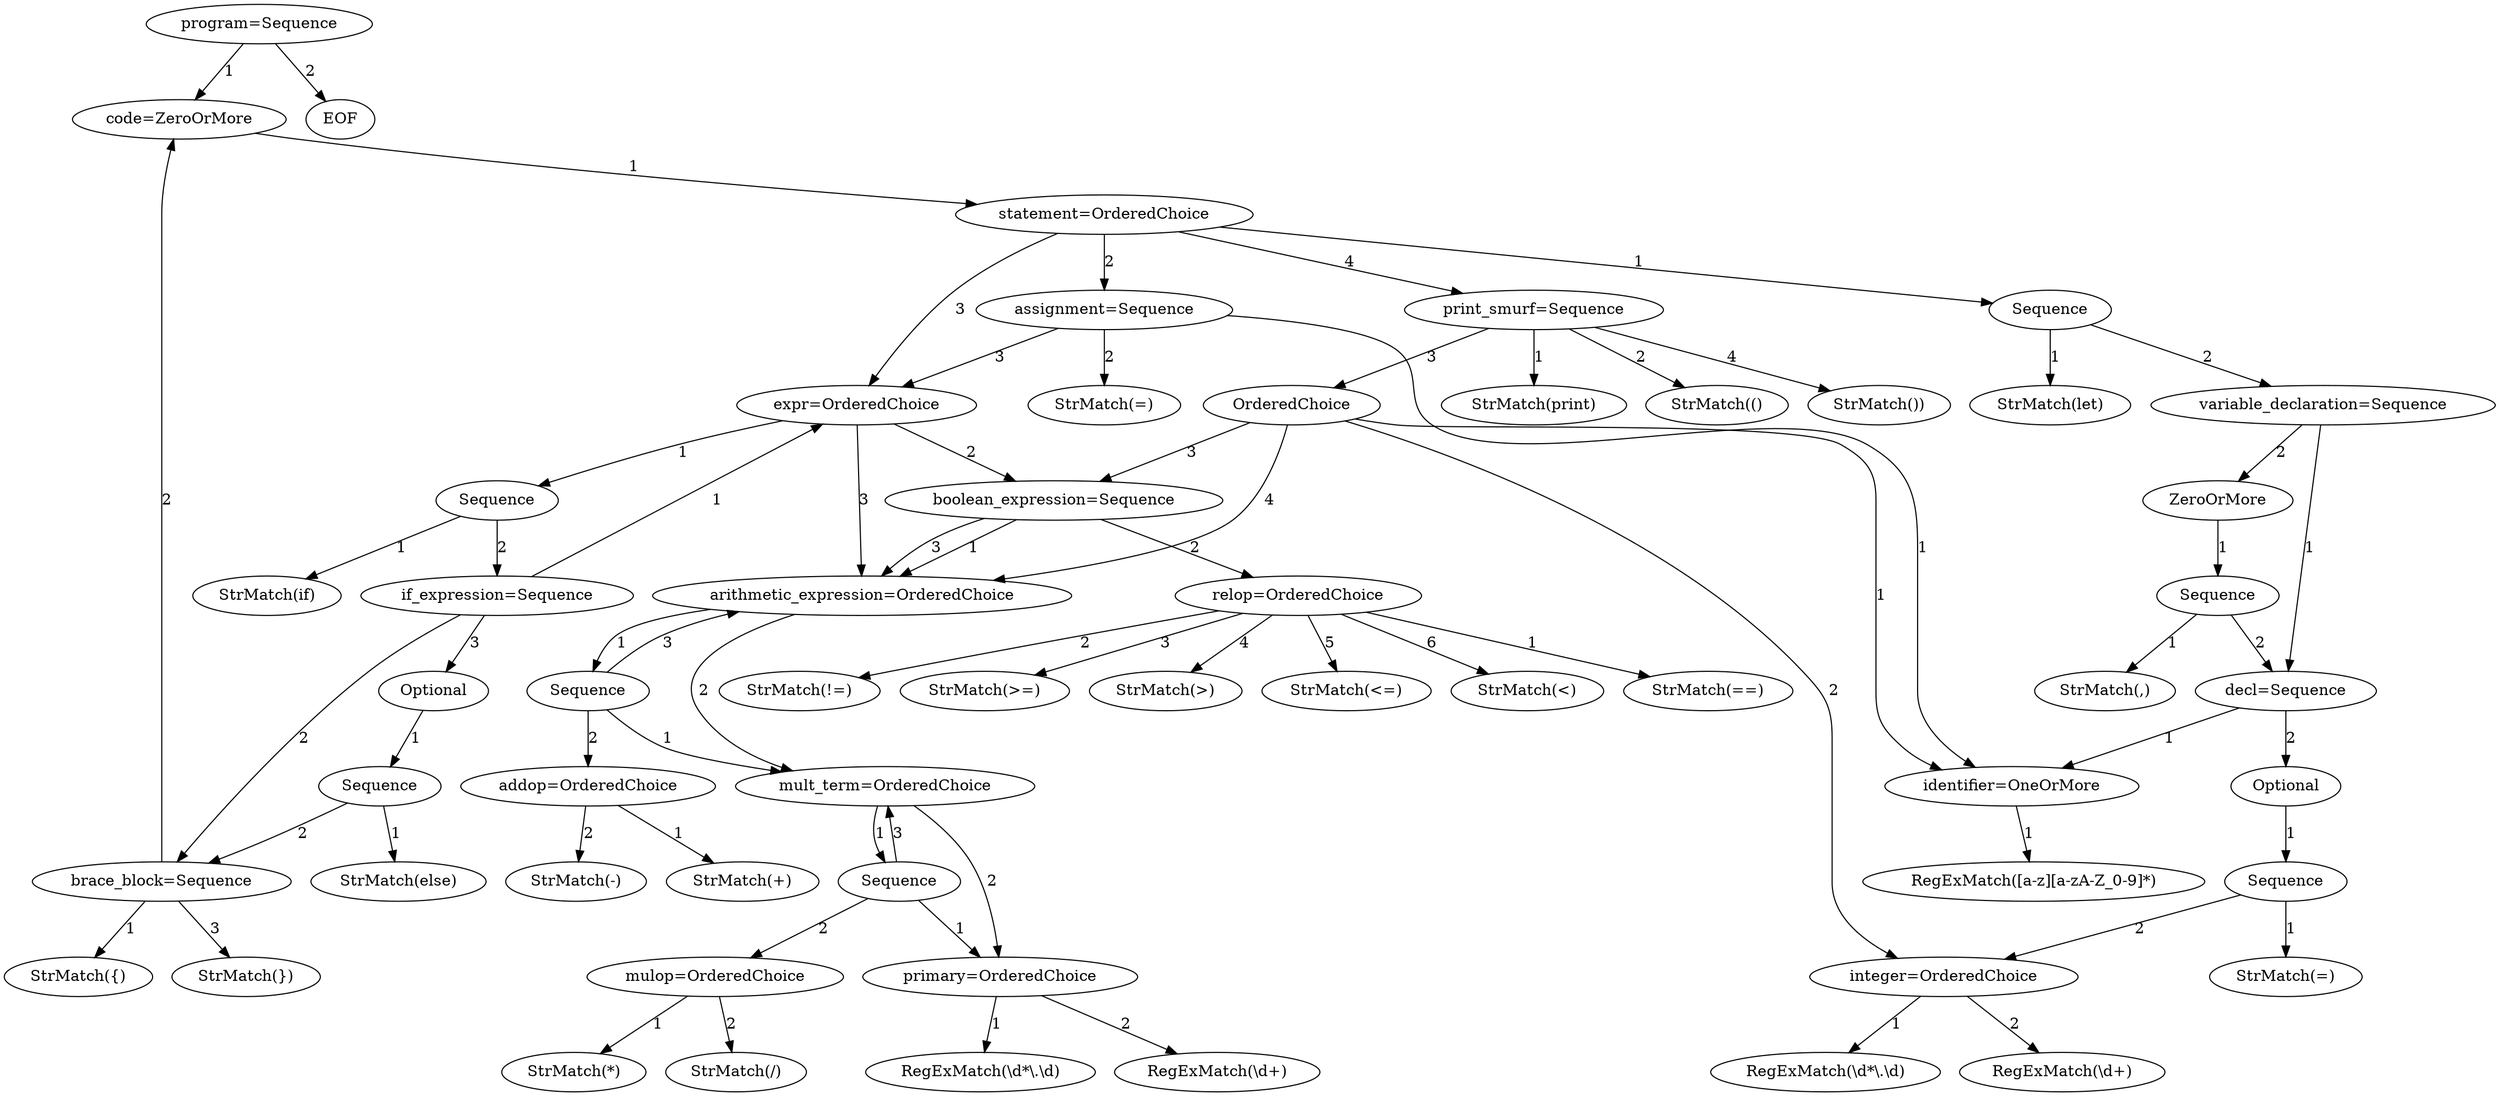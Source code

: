 digraph arpeggio_graph {
4712327248 [label="program=Sequence"];
4712327248->4712753424 [label="1"]

4712753424 [label="code=ZeroOrMore"];
4712753424->4712752720 [label="1"]

4712752720 [label="statement=OrderedChoice"];
4712752720->4712754832 [label="1"]

4712754832 [label="Sequence"];
4712754832->4712561168 [label="1"]

4712561168 [label="StrMatch(let)"];
4712754832->4714716368 [label="2"]

4714716368 [label="variable_declaration=Sequence"];
4714716368->4713727248 [label="1"]

4713727248 [label="decl=Sequence"];
4713727248->4713847760 [label="1"]

4713847760 [label="identifier=OneOrMore"];
4713847760->4713844944 [label="1"]

4713844944 [label="RegExMatch([a-z][a-zA-Z_0-9]*)"];
4713727248->4713727824 [label="2"]

4713727824 [label="Optional"];
4713727824->4714118672 [label="1"]

4714118672 [label="Sequence"];
4714118672->4714118736 [label="1"]

4714118736 [label="StrMatch(=)"];
4714118672->4712252240 [label="2"]

4712252240 [label="integer=OrderedChoice"];
4712252240->4714118864 [label="1"]

4714118864 [label="RegExMatch(\\d*\\.\\d)"];
4712252240->4714117584 [label="2"]

4714117584 [label="RegExMatch(\\d+)"];
4714716368->4714713360 [label="2"]

4714713360 [label="ZeroOrMore"];
4714713360->4711904848 [label="1"]

4711904848 [label="Sequence"];
4711904848->4711903696 [label="1"]

4711903696 [label="StrMatch(,)"];
4711904848->4713727248 [label="2"]

4712752720->4711906512 [label="2"]

4711906512 [label="assignment=Sequence"];
4711906512->4713847760 [label="1"]

4711906512->4711903440 [label="2"]

4711903440 [label="StrMatch(=)"];
4711906512->4711903760 [label="3"]

4711903760 [label="expr=OrderedChoice"];
4711903760->4711904272 [label="1"]

4711904272 [label="Sequence"];
4711904272->4711903568 [label="1"]

4711903568 [label="StrMatch(if)"];
4711904272->4711905296 [label="2"]

4711905296 [label="if_expression=Sequence"];
4711905296->4711903760 [label="1"]

4711905296->4711904336 [label="2"]

4711904336 [label="brace_block=Sequence"];
4711904336->4711904144 [label="1"]

4711904144 [label="StrMatch({)"];
4711904336->4712753424 [label="2"]

4711904336->4715599440 [label="3"]

4715599440 [label="StrMatch(})"];
4711905296->4711905424 [label="3"]

4711905424 [label="Optional"];
4711905424->4712606608 [label="1"]

4712606608 [label="Sequence"];
4712606608->4712604496 [label="1"]

4712604496 [label="StrMatch(else)"];
4712606608->4711904336 [label="2"]

4711903760->4712607184 [label="2"]

4712607184 [label="boolean_expression=Sequence"];
4712607184->4712604944 [label="1"]

4712604944 [label="arithmetic_expression=OrderedChoice"];
4712604944->4712604112 [label="1"]

4712604112 [label="Sequence"];
4712604112->4712604368 [label="1"]

4712604368 [label="mult_term=OrderedChoice"];
4712604368->4712607056 [label="1"]

4712607056 [label="Sequence"];
4712607056->4713157584 [label="1"]

4713157584 [label="primary=OrderedChoice"];
4713157584->4713157712 [label="1"]

4713157712 [label="RegExMatch(\\d*\\.\\d)"];
4713157584->4713159056 [label="2"]

4713159056 [label="RegExMatch(\\d+)"];
4712607056->4710922448 [label="2"]

4710922448 [label="mulop=OrderedChoice"];
4710922448->4710921488 [label="1"]

4710921488 [label="StrMatch(*)"];
4710922448->4710923152 [label="2"]

4710923152 [label="StrMatch(/)"];
4712607056->4712604368 [label="3"]

4712604368->4713157584 [label="2"]

4712604112->4710924240 [label="2"]

4710924240 [label="addop=OrderedChoice"];
4710924240->4710924176 [label="1"]

4710924176 [label="StrMatch(+)"];
4710924240->4710922896 [label="2"]

4710922896 [label="StrMatch(-)"];
4712604112->4712604944 [label="3"]

4712604944->4712604368 [label="2"]

4712607184->4710921680 [label="2"]

4710921680 [label="relop=OrderedChoice"];
4710921680->4712865296 [label="1"]

4712865296 [label="StrMatch(==)"];
4710921680->4712864784 [label="2"]

4712864784 [label="StrMatch(!=)"];
4710921680->4712863312 [label="3"]

4712863312 [label="StrMatch(>=)"];
4710921680->4713973968 [label="4"]

4713973968 [label="StrMatch(>)"];
4710921680->4713972432 [label="5"]

4713972432 [label="StrMatch(<=)"];
4710921680->4714134864 [label="6"]

4714134864 [label="StrMatch(<)"];
4712607184->4712604944 [label="3"]

4711903760->4712604944 [label="3"]

4712752720->4711903760 [label="3"]

4712752720->4712766480 [label="4"]

4712766480 [label="print_smurf=Sequence"];
4712766480->4712767376 [label="1"]

4712767376 [label="StrMatch(print)"];
4712766480->4712764560 [label="2"]

4712764560 [label="StrMatch(()"];
4712766480->4712763728 [label="3"]

4712763728 [label="OrderedChoice"];
4712763728->4713847760 [label="1"]

4712763728->4712252240 [label="2"]

4712763728->4712607184 [label="3"]

4712763728->4712604944 [label="4"]

4712766480->4712764176 [label="4"]

4712764176 [label="StrMatch())"];
4712327248->4712767184 [label="2"]

4712767184 [label="EOF"];
}